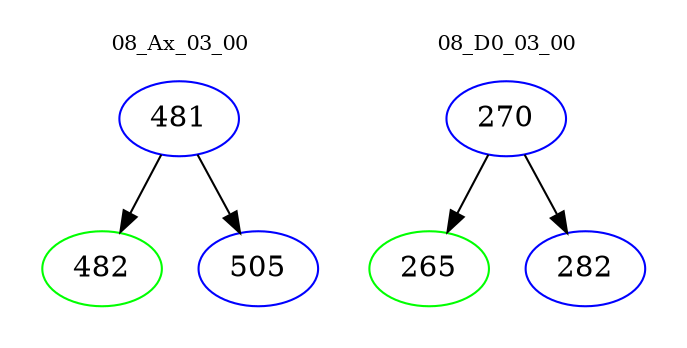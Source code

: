digraph{
subgraph cluster_0 {
color = white
label = "08_Ax_03_00";
fontsize=10;
T0_481 [label="481", color="blue"]
T0_481 -> T0_482 [color="black"]
T0_482 [label="482", color="green"]
T0_481 -> T0_505 [color="black"]
T0_505 [label="505", color="blue"]
}
subgraph cluster_1 {
color = white
label = "08_D0_03_00";
fontsize=10;
T1_270 [label="270", color="blue"]
T1_270 -> T1_265 [color="black"]
T1_265 [label="265", color="green"]
T1_270 -> T1_282 [color="black"]
T1_282 [label="282", color="blue"]
}
}
